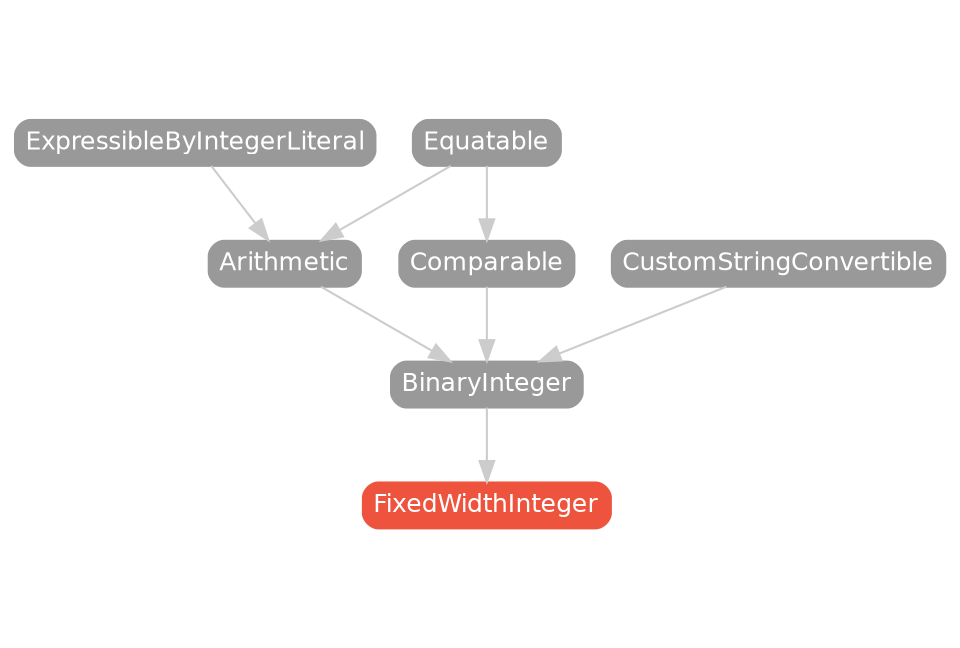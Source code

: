 strict digraph "FixedWidthInteger - Type Hierarchy - SwiftDoc.org" {
    pad="0.1,0.8"
    node [shape=box, style="filled,rounded", color="#999999", fillcolor="#999999", fontcolor=white, fontname=Helvetica, fontnames="Helvetica,sansserif", fontsize=12, margin="0.07,0.05", height="0.3"]
    edge [color="#cccccc"]
    "Arithmetic" [URL="/protocol/Arithmetic/hierarchy/"]
    "BinaryInteger" [URL="/protocol/BinaryInteger/hierarchy/"]
    "Comparable" [URL="/protocol/Comparable/hierarchy/"]
    "CustomStringConvertible" [URL="/protocol/CustomStringConvertible/hierarchy/"]
    "Equatable" [URL="/protocol/Equatable/hierarchy/"]
    "ExpressibleByIntegerLiteral" [URL="/protocol/ExpressibleByIntegerLiteral/hierarchy/"]
    "FixedWidthInteger" [URL="/protocol/FixedWidthInteger/", style="filled,rounded", fillcolor="#ee543d", color="#ee543d"]    "BinaryInteger" -> "FixedWidthInteger"
    "Comparable" -> "BinaryInteger"
    "Arithmetic" -> "BinaryInteger"
    "CustomStringConvertible" -> "BinaryInteger"
    "Equatable" -> "Comparable"
    "Equatable" -> "Arithmetic"
    "ExpressibleByIntegerLiteral" -> "Arithmetic"
    subgraph Types {
        rank = max; 
    }
}
